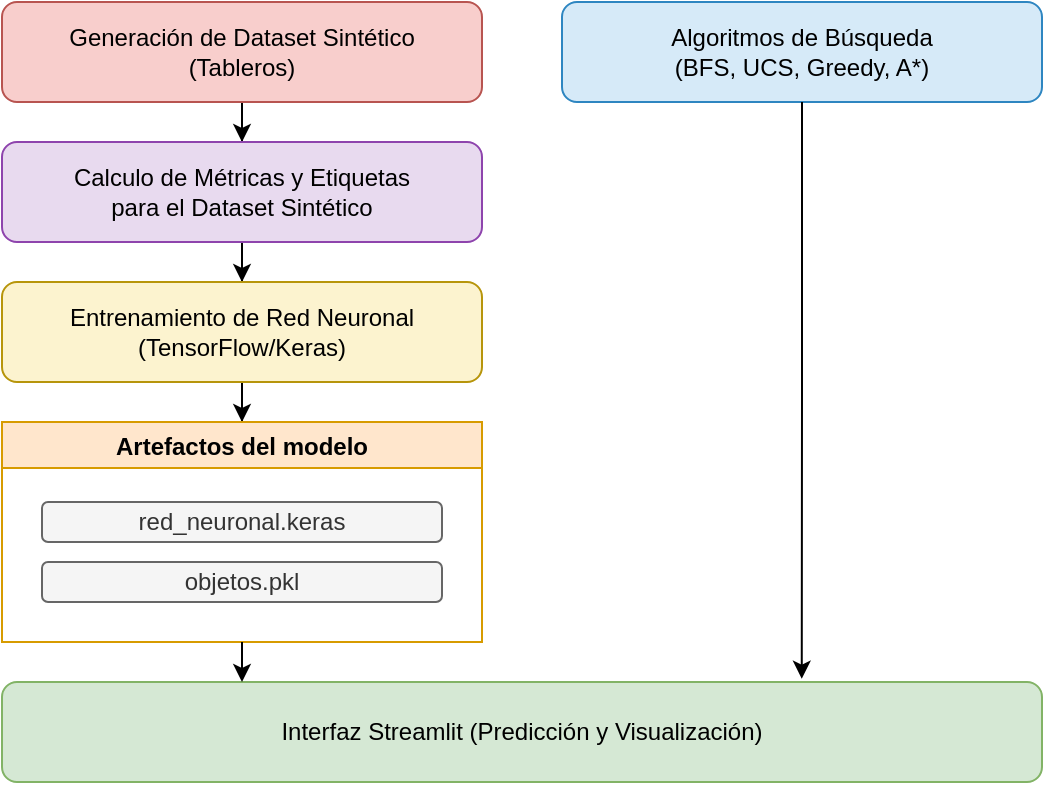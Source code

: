 <mxfile version="24.7.17">
  <diagram name="Page-1" id="UIxM4pJJFr9AQl5k0dDU">
    <mxGraphModel dx="101968" dy="53772" grid="1" gridSize="10" guides="1" tooltips="1" connect="1" arrows="1" fold="1" page="1" pageScale="1" pageWidth="1169" pageHeight="827" math="0" shadow="0">
      <root>
        <mxCell id="0" />
        <mxCell id="1" parent="0" />
        <mxCell id="j2ITMRmUpF8cau67zkeE-1" style="edgeStyle=orthogonalEdgeStyle;rounded=0;orthogonalLoop=1;jettySize=auto;html=1;" parent="1" source="j2ITMRmUpF8cau67zkeE-2" target="j2ITMRmUpF8cau67zkeE-5" edge="1">
          <mxGeometry relative="1" as="geometry" />
        </mxCell>
        <mxCell id="j2ITMRmUpF8cau67zkeE-2" value="&lt;div&gt;Generación de Dataset Sintético&lt;/div&gt;&lt;div&gt;(Tableros)&lt;/div&gt;" style="rounded=1;whiteSpace=wrap;html=1;fillColor=#f8cecc;strokeColor=#b85450;" parent="1" vertex="1">
          <mxGeometry x="-100180" y="-52790" width="240" height="50" as="geometry" />
        </mxCell>
        <mxCell id="j2ITMRmUpF8cau67zkeE-3" value="&lt;div&gt;Algoritmos de Búsqueda&lt;/div&gt;&lt;div&gt;(BFS, UCS, Greedy, A*)&lt;/div&gt;" style="rounded=1;whiteSpace=wrap;html=1;fillColor=#D6EAF8;strokeColor=#2E86C1" parent="1" vertex="1">
          <mxGeometry x="-99900" y="-52790" width="240" height="50" as="geometry" />
        </mxCell>
        <mxCell id="j2ITMRmUpF8cau67zkeE-4" style="edgeStyle=orthogonalEdgeStyle;rounded=0;orthogonalLoop=1;jettySize=auto;html=1;" parent="1" source="j2ITMRmUpF8cau67zkeE-5" target="j2ITMRmUpF8cau67zkeE-7" edge="1">
          <mxGeometry relative="1" as="geometry" />
        </mxCell>
        <mxCell id="j2ITMRmUpF8cau67zkeE-5" value="&lt;div&gt;Calculo de Métricas y Etiquetas&lt;/div&gt;&lt;div&gt;para el Dataset Sintético&lt;/div&gt;" style="rounded=1;whiteSpace=wrap;html=1;fillColor=#E8DAEF;strokeColor=#8E44AD" parent="1" vertex="1">
          <mxGeometry x="-100180" y="-52720" width="240" height="50" as="geometry" />
        </mxCell>
        <mxCell id="j2ITMRmUpF8cau67zkeE-6" style="edgeStyle=orthogonalEdgeStyle;rounded=0;orthogonalLoop=1;jettySize=auto;html=1;" parent="1" source="j2ITMRmUpF8cau67zkeE-7" target="j2ITMRmUpF8cau67zkeE-8" edge="1">
          <mxGeometry relative="1" as="geometry" />
        </mxCell>
        <mxCell id="j2ITMRmUpF8cau67zkeE-7" value="Entrenamiento de Red Neuronal (TensorFlow/Keras)" style="rounded=1;whiteSpace=wrap;html=1;fillColor=#FCF3CF;strokeColor=#B7950B" parent="1" vertex="1">
          <mxGeometry x="-100180" y="-52650" width="240" height="50" as="geometry" />
        </mxCell>
        <mxCell id="j2ITMRmUpF8cau67zkeE-8" value="Artefactos del modelo" style="swimlane;fontStyle=1;fillColor=#ffe6cc;strokeColor=#d79b00;" parent="1" vertex="1">
          <mxGeometry x="-100180" y="-52580" width="240" height="110" as="geometry" />
        </mxCell>
        <mxCell id="j2ITMRmUpF8cau67zkeE-9" value="red_neuronal.keras" style="rounded=1;whiteSpace=wrap;html=1;fillColor=#f5f5f5;strokeColor=#666666;fontColor=#333333;" parent="j2ITMRmUpF8cau67zkeE-8" vertex="1">
          <mxGeometry x="20" y="40" width="200" height="20" as="geometry" />
        </mxCell>
        <mxCell id="j2ITMRmUpF8cau67zkeE-10" value="objetos.pkl" style="rounded=1;whiteSpace=wrap;html=1;fillColor=#f5f5f5;strokeColor=#666666;fontColor=#333333;" parent="j2ITMRmUpF8cau67zkeE-8" vertex="1">
          <mxGeometry x="20" y="70" width="200" height="20" as="geometry" />
        </mxCell>
        <mxCell id="j2ITMRmUpF8cau67zkeE-11" value="Interfaz Streamlit (Predicción y Visualización)" style="rounded=1;whiteSpace=wrap;html=1;fillColor=#d5e8d4;strokeColor=#82b366;" parent="1" vertex="1">
          <mxGeometry x="-100180" y="-52450" width="520" height="50" as="geometry" />
        </mxCell>
        <mxCell id="9rZVa8edNiq4Orns73zg-1" style="edgeStyle=orthogonalEdgeStyle;rounded=0;orthogonalLoop=1;jettySize=auto;html=1;entryX=0.769;entryY=-0.033;entryDx=0;entryDy=0;entryPerimeter=0;" parent="1" source="j2ITMRmUpF8cau67zkeE-3" target="j2ITMRmUpF8cau67zkeE-11" edge="1">
          <mxGeometry relative="1" as="geometry" />
        </mxCell>
        <mxCell id="d1-RE-SjyDoEi3Oz5bTL-1" style="edgeStyle=orthogonalEdgeStyle;rounded=0;orthogonalLoop=1;jettySize=auto;html=1;entryX=0.231;entryY=0;entryDx=0;entryDy=0;entryPerimeter=0;" parent="1" source="j2ITMRmUpF8cau67zkeE-8" target="j2ITMRmUpF8cau67zkeE-11" edge="1">
          <mxGeometry relative="1" as="geometry" />
        </mxCell>
      </root>
    </mxGraphModel>
  </diagram>
</mxfile>
